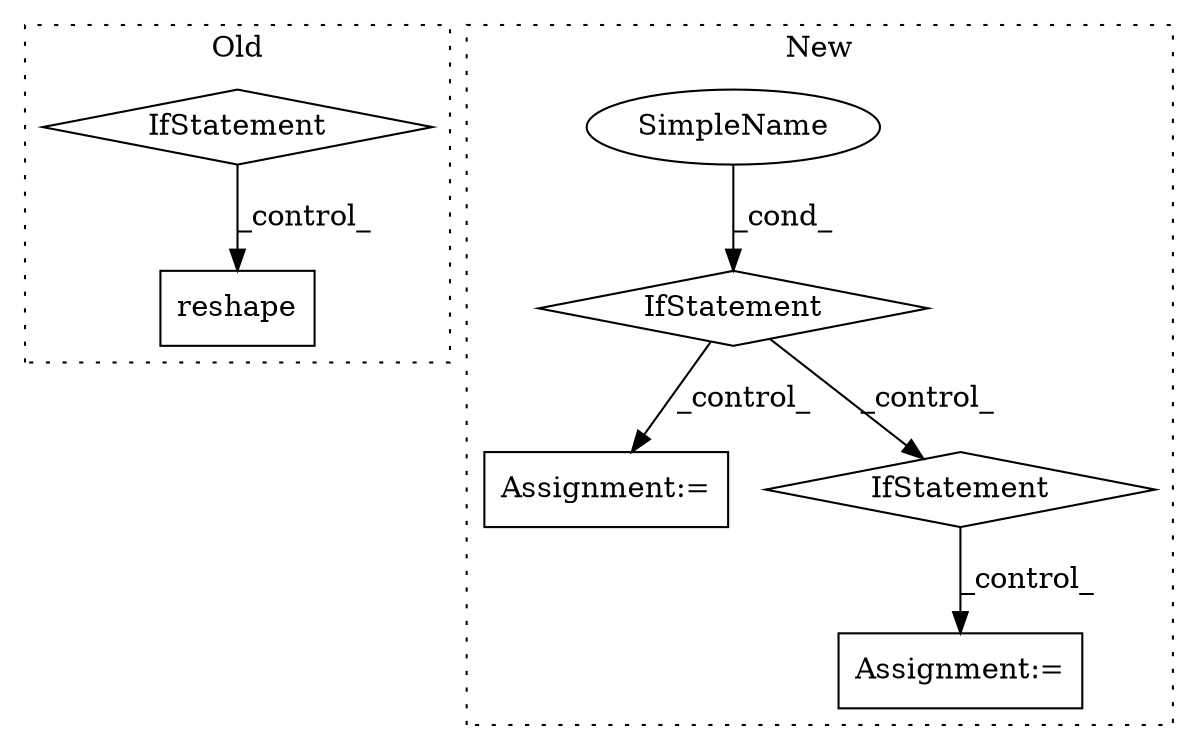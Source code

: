 digraph G {
subgraph cluster0 {
1 [label="reshape" a="32" s="7355,7399" l="17,1" shape="box"];
5 [label="IfStatement" a="25" s="7246,7266" l="4,2" shape="diamond"];
label = "Old";
style="dotted";
}
subgraph cluster1 {
2 [label="IfStatement" a="25" s="7968,8000" l="4,2" shape="diamond"];
3 [label="Assignment:=" a="7" s="8210" l="1" shape="box"];
4 [label="SimpleName" a="42" s="" l="" shape="ellipse"];
6 [label="IfStatement" a="25" s="8385,8405" l="4,2" shape="diamond"];
7 [label="Assignment:=" a="7" s="8428" l="1" shape="box"];
label = "New";
style="dotted";
}
2 -> 3 [label="_control_"];
2 -> 6 [label="_control_"];
4 -> 2 [label="_cond_"];
5 -> 1 [label="_control_"];
6 -> 7 [label="_control_"];
}